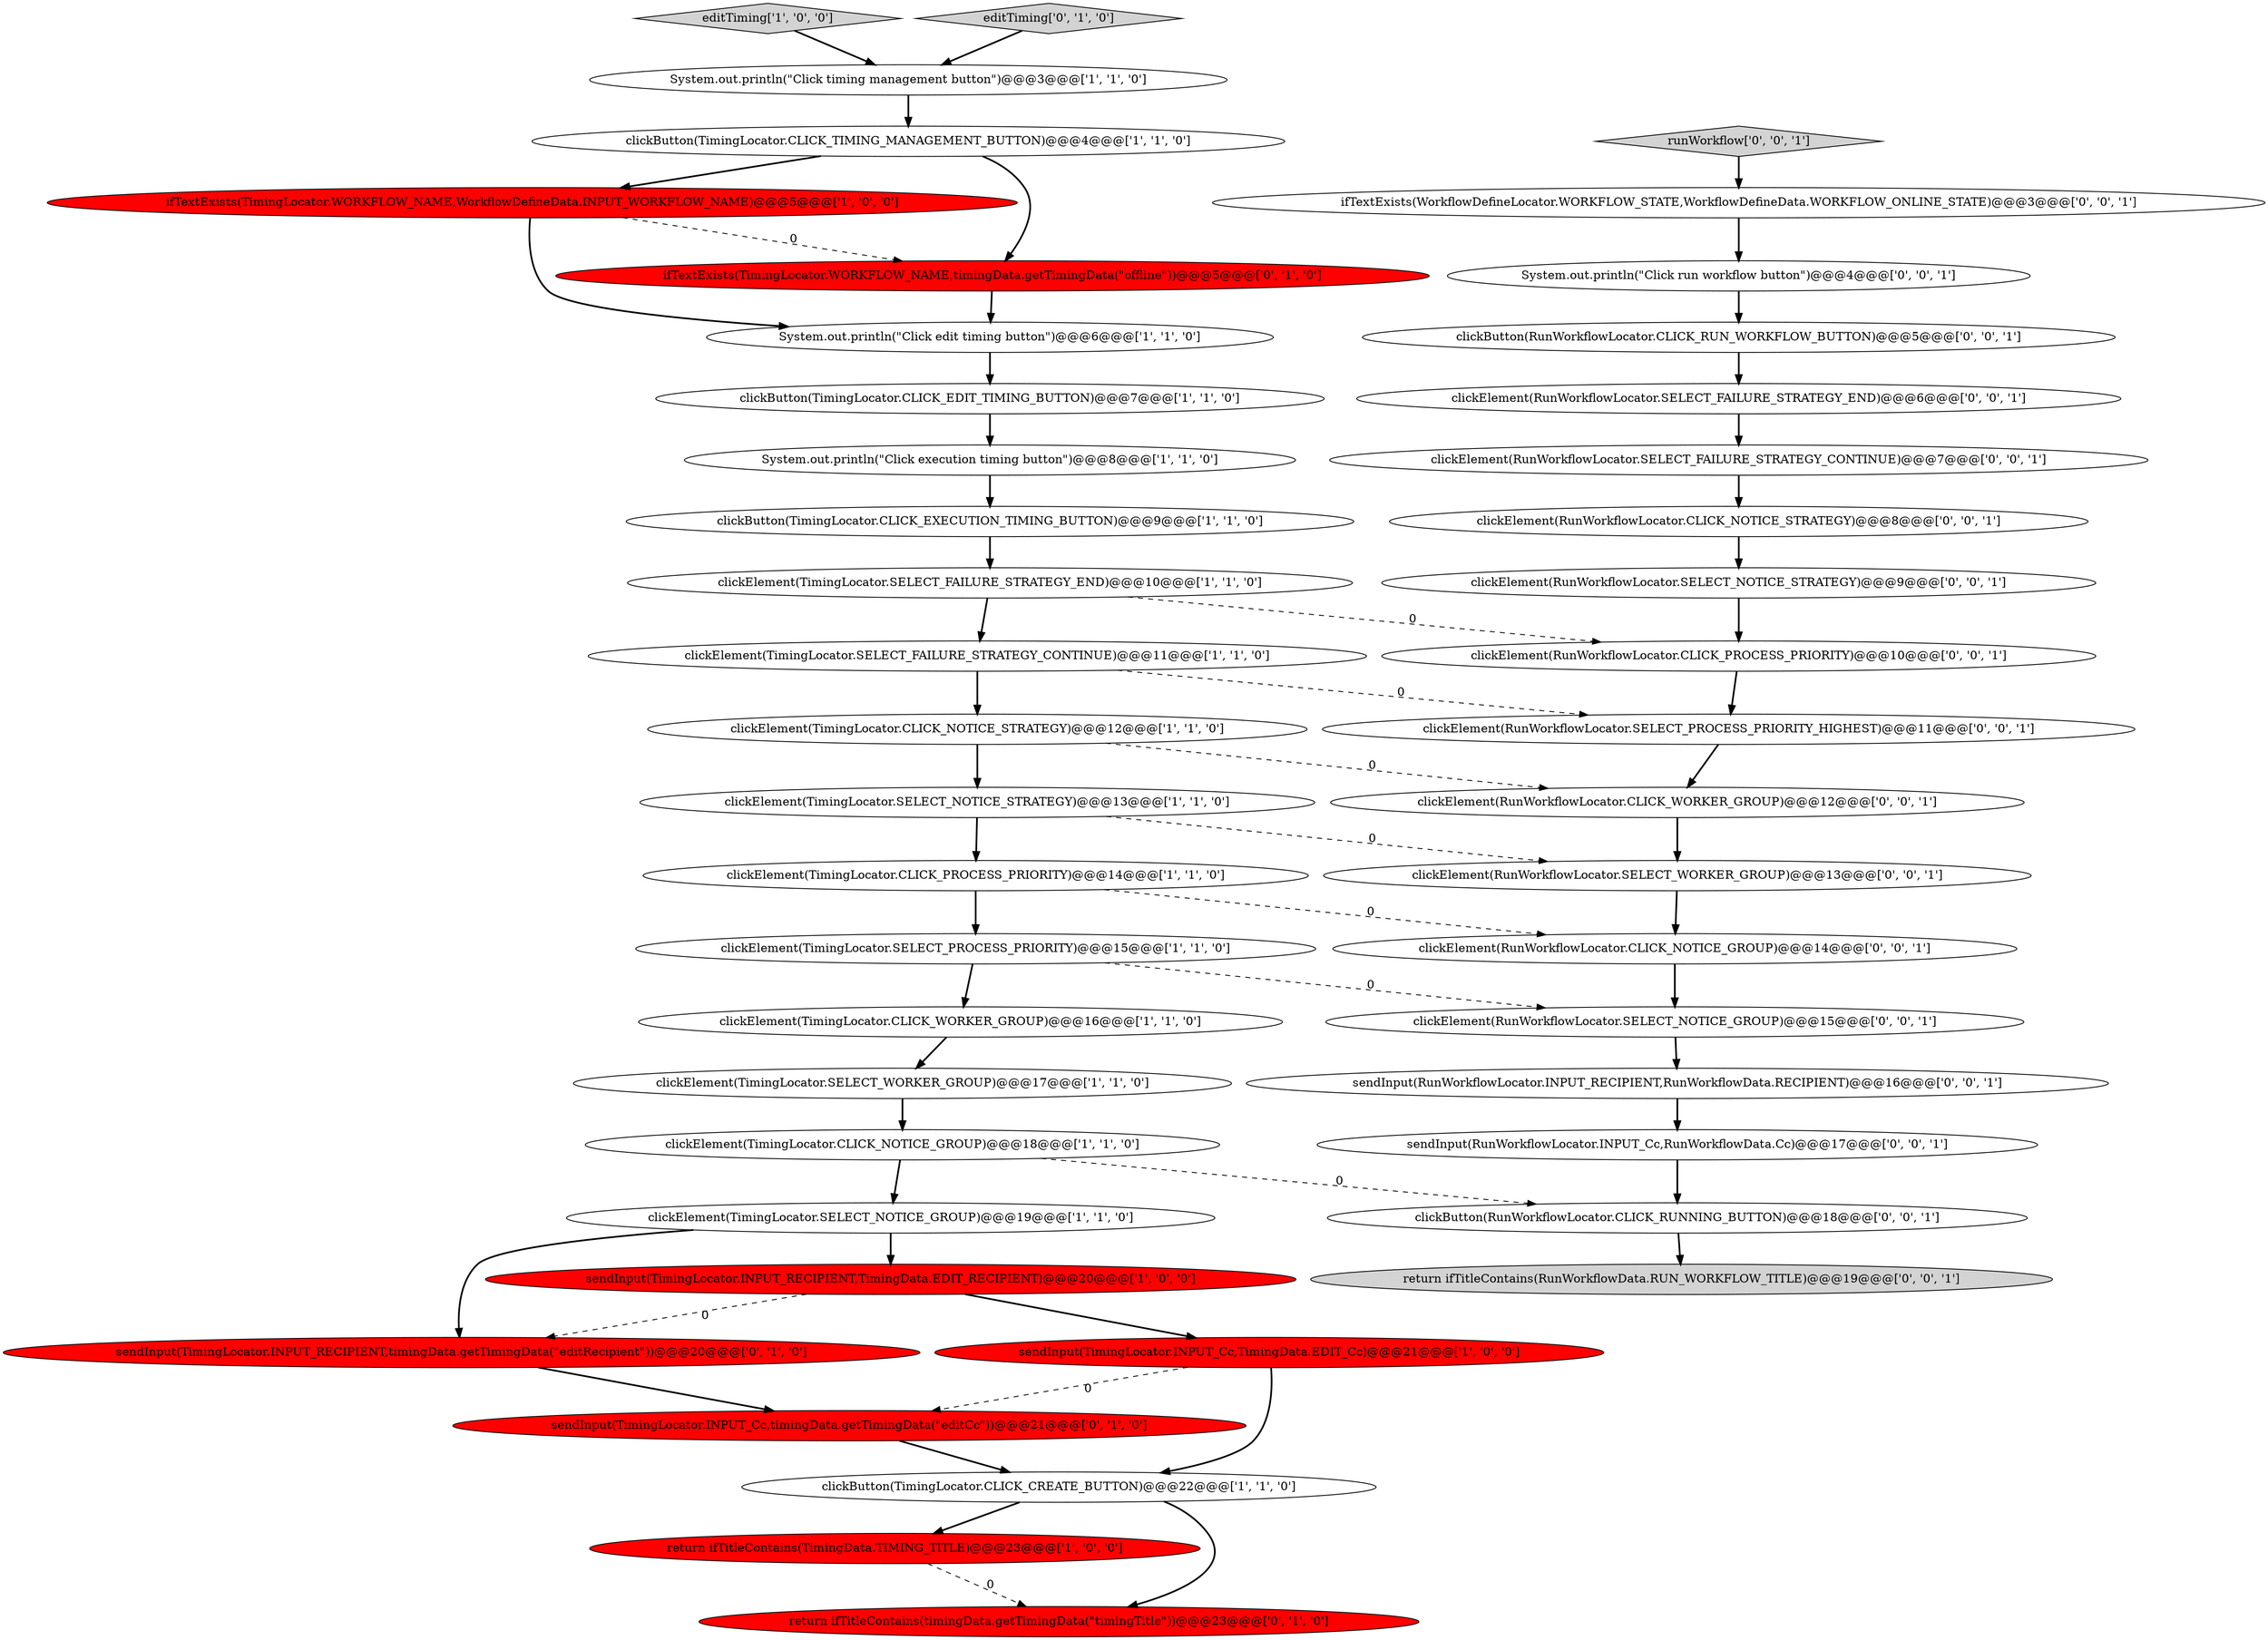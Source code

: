 digraph {
18 [style = filled, label = "clickElement(TimingLocator.CLICK_NOTICE_GROUP)@@@18@@@['1', '1', '0']", fillcolor = white, shape = ellipse image = "AAA0AAABBB1BBB"];
40 [style = filled, label = "clickElement(RunWorkflowLocator.CLICK_NOTICE_STRATEGY)@@@8@@@['0', '0', '1']", fillcolor = white, shape = ellipse image = "AAA0AAABBB3BBB"];
6 [style = filled, label = "sendInput(TimingLocator.INPUT_RECIPIENT,TimingData.EDIT_RECIPIENT)@@@20@@@['1', '0', '0']", fillcolor = red, shape = ellipse image = "AAA1AAABBB1BBB"];
13 [style = filled, label = "clickElement(TimingLocator.SELECT_NOTICE_STRATEGY)@@@13@@@['1', '1', '0']", fillcolor = white, shape = ellipse image = "AAA0AAABBB1BBB"];
37 [style = filled, label = "clickButton(RunWorkflowLocator.CLICK_RUN_WORKFLOW_BUTTON)@@@5@@@['0', '0', '1']", fillcolor = white, shape = ellipse image = "AAA0AAABBB3BBB"];
16 [style = filled, label = "editTiming['1', '0', '0']", fillcolor = lightgray, shape = diamond image = "AAA0AAABBB1BBB"];
3 [style = filled, label = "clickButton(TimingLocator.CLICK_EDIT_TIMING_BUTTON)@@@7@@@['1', '1', '0']", fillcolor = white, shape = ellipse image = "AAA0AAABBB1BBB"];
23 [style = filled, label = "return ifTitleContains(timingData.getTimingData(\"timingTitle\"))@@@23@@@['0', '1', '0']", fillcolor = red, shape = ellipse image = "AAA1AAABBB2BBB"];
4 [style = filled, label = "clickElement(TimingLocator.SELECT_PROCESS_PRIORITY)@@@15@@@['1', '1', '0']", fillcolor = white, shape = ellipse image = "AAA0AAABBB1BBB"];
31 [style = filled, label = "clickElement(RunWorkflowLocator.CLICK_NOTICE_GROUP)@@@14@@@['0', '0', '1']", fillcolor = white, shape = ellipse image = "AAA0AAABBB3BBB"];
11 [style = filled, label = "sendInput(TimingLocator.INPUT_Cc,TimingData.EDIT_Cc)@@@21@@@['1', '0', '0']", fillcolor = red, shape = ellipse image = "AAA1AAABBB1BBB"];
21 [style = filled, label = "clickElement(TimingLocator.SELECT_WORKER_GROUP)@@@17@@@['1', '1', '0']", fillcolor = white, shape = ellipse image = "AAA0AAABBB1BBB"];
43 [style = filled, label = "System.out.println(\"Click run workflow button\")@@@4@@@['0', '0', '1']", fillcolor = white, shape = ellipse image = "AAA0AAABBB3BBB"];
38 [style = filled, label = "clickElement(RunWorkflowLocator.SELECT_PROCESS_PRIORITY_HIGHEST)@@@11@@@['0', '0', '1']", fillcolor = white, shape = ellipse image = "AAA0AAABBB3BBB"];
2 [style = filled, label = "clickElement(TimingLocator.CLICK_WORKER_GROUP)@@@16@@@['1', '1', '0']", fillcolor = white, shape = ellipse image = "AAA0AAABBB1BBB"];
30 [style = filled, label = "clickButton(RunWorkflowLocator.CLICK_RUNNING_BUTTON)@@@18@@@['0', '0', '1']", fillcolor = white, shape = ellipse image = "AAA0AAABBB3BBB"];
42 [style = filled, label = "clickElement(RunWorkflowLocator.CLICK_PROCESS_PRIORITY)@@@10@@@['0', '0', '1']", fillcolor = white, shape = ellipse image = "AAA0AAABBB3BBB"];
19 [style = filled, label = "clickElement(TimingLocator.SELECT_FAILURE_STRATEGY_END)@@@10@@@['1', '1', '0']", fillcolor = white, shape = ellipse image = "AAA0AAABBB1BBB"];
34 [style = filled, label = "clickElement(RunWorkflowLocator.CLICK_WORKER_GROUP)@@@12@@@['0', '0', '1']", fillcolor = white, shape = ellipse image = "AAA0AAABBB3BBB"];
20 [style = filled, label = "System.out.println(\"Click execution timing button\")@@@8@@@['1', '1', '0']", fillcolor = white, shape = ellipse image = "AAA0AAABBB1BBB"];
39 [style = filled, label = "clickElement(RunWorkflowLocator.SELECT_FAILURE_STRATEGY_END)@@@6@@@['0', '0', '1']", fillcolor = white, shape = ellipse image = "AAA0AAABBB3BBB"];
14 [style = filled, label = "System.out.println(\"Click timing management button\")@@@3@@@['1', '1', '0']", fillcolor = white, shape = ellipse image = "AAA0AAABBB1BBB"];
17 [style = filled, label = "clickElement(TimingLocator.CLICK_PROCESS_PRIORITY)@@@14@@@['1', '1', '0']", fillcolor = white, shape = ellipse image = "AAA0AAABBB1BBB"];
1 [style = filled, label = "return ifTitleContains(TimingData.TIMING_TITLE)@@@23@@@['1', '0', '0']", fillcolor = red, shape = ellipse image = "AAA1AAABBB1BBB"];
35 [style = filled, label = "clickElement(RunWorkflowLocator.SELECT_FAILURE_STRATEGY_CONTINUE)@@@7@@@['0', '0', '1']", fillcolor = white, shape = ellipse image = "AAA0AAABBB3BBB"];
32 [style = filled, label = "sendInput(RunWorkflowLocator.INPUT_Cc,RunWorkflowData.Cc)@@@17@@@['0', '0', '1']", fillcolor = white, shape = ellipse image = "AAA0AAABBB3BBB"];
29 [style = filled, label = "clickElement(RunWorkflowLocator.SELECT_WORKER_GROUP)@@@13@@@['0', '0', '1']", fillcolor = white, shape = ellipse image = "AAA0AAABBB3BBB"];
44 [style = filled, label = "clickElement(RunWorkflowLocator.SELECT_NOTICE_GROUP)@@@15@@@['0', '0', '1']", fillcolor = white, shape = ellipse image = "AAA0AAABBB3BBB"];
28 [style = filled, label = "runWorkflow['0', '0', '1']", fillcolor = lightgray, shape = diamond image = "AAA0AAABBB3BBB"];
36 [style = filled, label = "return ifTitleContains(RunWorkflowData.RUN_WORKFLOW_TITLE)@@@19@@@['0', '0', '1']", fillcolor = lightgray, shape = ellipse image = "AAA0AAABBB3BBB"];
22 [style = filled, label = "sendInput(TimingLocator.INPUT_Cc,timingData.getTimingData(\"editCc\"))@@@21@@@['0', '1', '0']", fillcolor = red, shape = ellipse image = "AAA1AAABBB2BBB"];
41 [style = filled, label = "clickElement(RunWorkflowLocator.SELECT_NOTICE_STRATEGY)@@@9@@@['0', '0', '1']", fillcolor = white, shape = ellipse image = "AAA0AAABBB3BBB"];
9 [style = filled, label = "ifTextExists(TimingLocator.WORKFLOW_NAME,WorkflowDefineData.INPUT_WORKFLOW_NAME)@@@5@@@['1', '0', '0']", fillcolor = red, shape = ellipse image = "AAA1AAABBB1BBB"];
27 [style = filled, label = "ifTextExists(WorkflowDefineLocator.WORKFLOW_STATE,WorkflowDefineData.WORKFLOW_ONLINE_STATE)@@@3@@@['0', '0', '1']", fillcolor = white, shape = ellipse image = "AAA0AAABBB3BBB"];
26 [style = filled, label = "sendInput(TimingLocator.INPUT_RECIPIENT,timingData.getTimingData(\"editRecipient\"))@@@20@@@['0', '1', '0']", fillcolor = red, shape = ellipse image = "AAA1AAABBB2BBB"];
7 [style = filled, label = "clickElement(TimingLocator.SELECT_FAILURE_STRATEGY_CONTINUE)@@@11@@@['1', '1', '0']", fillcolor = white, shape = ellipse image = "AAA0AAABBB1BBB"];
8 [style = filled, label = "clickButton(TimingLocator.CLICK_TIMING_MANAGEMENT_BUTTON)@@@4@@@['1', '1', '0']", fillcolor = white, shape = ellipse image = "AAA0AAABBB1BBB"];
15 [style = filled, label = "System.out.println(\"Click edit timing button\")@@@6@@@['1', '1', '0']", fillcolor = white, shape = ellipse image = "AAA0AAABBB1BBB"];
33 [style = filled, label = "sendInput(RunWorkflowLocator.INPUT_RECIPIENT,RunWorkflowData.RECIPIENT)@@@16@@@['0', '0', '1']", fillcolor = white, shape = ellipse image = "AAA0AAABBB3BBB"];
25 [style = filled, label = "editTiming['0', '1', '0']", fillcolor = lightgray, shape = diamond image = "AAA0AAABBB2BBB"];
0 [style = filled, label = "clickElement(TimingLocator.CLICK_NOTICE_STRATEGY)@@@12@@@['1', '1', '0']", fillcolor = white, shape = ellipse image = "AAA0AAABBB1BBB"];
12 [style = filled, label = "clickElement(TimingLocator.SELECT_NOTICE_GROUP)@@@19@@@['1', '1', '0']", fillcolor = white, shape = ellipse image = "AAA0AAABBB1BBB"];
5 [style = filled, label = "clickButton(TimingLocator.CLICK_CREATE_BUTTON)@@@22@@@['1', '1', '0']", fillcolor = white, shape = ellipse image = "AAA0AAABBB1BBB"];
10 [style = filled, label = "clickButton(TimingLocator.CLICK_EXECUTION_TIMING_BUTTON)@@@9@@@['1', '1', '0']", fillcolor = white, shape = ellipse image = "AAA0AAABBB1BBB"];
24 [style = filled, label = "ifTextExists(TimingLocator.WORKFLOW_NAME,timingData.getTimingData(\"offline\"))@@@5@@@['0', '1', '0']", fillcolor = red, shape = ellipse image = "AAA1AAABBB2BBB"];
34->29 [style = bold, label=""];
4->44 [style = dashed, label="0"];
27->43 [style = bold, label=""];
0->13 [style = bold, label=""];
5->23 [style = bold, label=""];
9->24 [style = dashed, label="0"];
18->30 [style = dashed, label="0"];
13->29 [style = dashed, label="0"];
10->19 [style = bold, label=""];
29->31 [style = bold, label=""];
11->22 [style = dashed, label="0"];
44->33 [style = bold, label=""];
18->12 [style = bold, label=""];
30->36 [style = bold, label=""];
7->0 [style = bold, label=""];
4->2 [style = bold, label=""];
12->26 [style = bold, label=""];
25->14 [style = bold, label=""];
43->37 [style = bold, label=""];
15->3 [style = bold, label=""];
12->6 [style = bold, label=""];
32->30 [style = bold, label=""];
17->31 [style = dashed, label="0"];
22->5 [style = bold, label=""];
21->18 [style = bold, label=""];
26->22 [style = bold, label=""];
20->10 [style = bold, label=""];
5->1 [style = bold, label=""];
13->17 [style = bold, label=""];
11->5 [style = bold, label=""];
35->40 [style = bold, label=""];
3->20 [style = bold, label=""];
37->39 [style = bold, label=""];
31->44 [style = bold, label=""];
2->21 [style = bold, label=""];
9->15 [style = bold, label=""];
6->26 [style = dashed, label="0"];
39->35 [style = bold, label=""];
6->11 [style = bold, label=""];
7->38 [style = dashed, label="0"];
40->41 [style = bold, label=""];
8->9 [style = bold, label=""];
38->34 [style = bold, label=""];
0->34 [style = dashed, label="0"];
16->14 [style = bold, label=""];
33->32 [style = bold, label=""];
14->8 [style = bold, label=""];
28->27 [style = bold, label=""];
1->23 [style = dashed, label="0"];
19->7 [style = bold, label=""];
41->42 [style = bold, label=""];
17->4 [style = bold, label=""];
42->38 [style = bold, label=""];
19->42 [style = dashed, label="0"];
24->15 [style = bold, label=""];
8->24 [style = bold, label=""];
}
